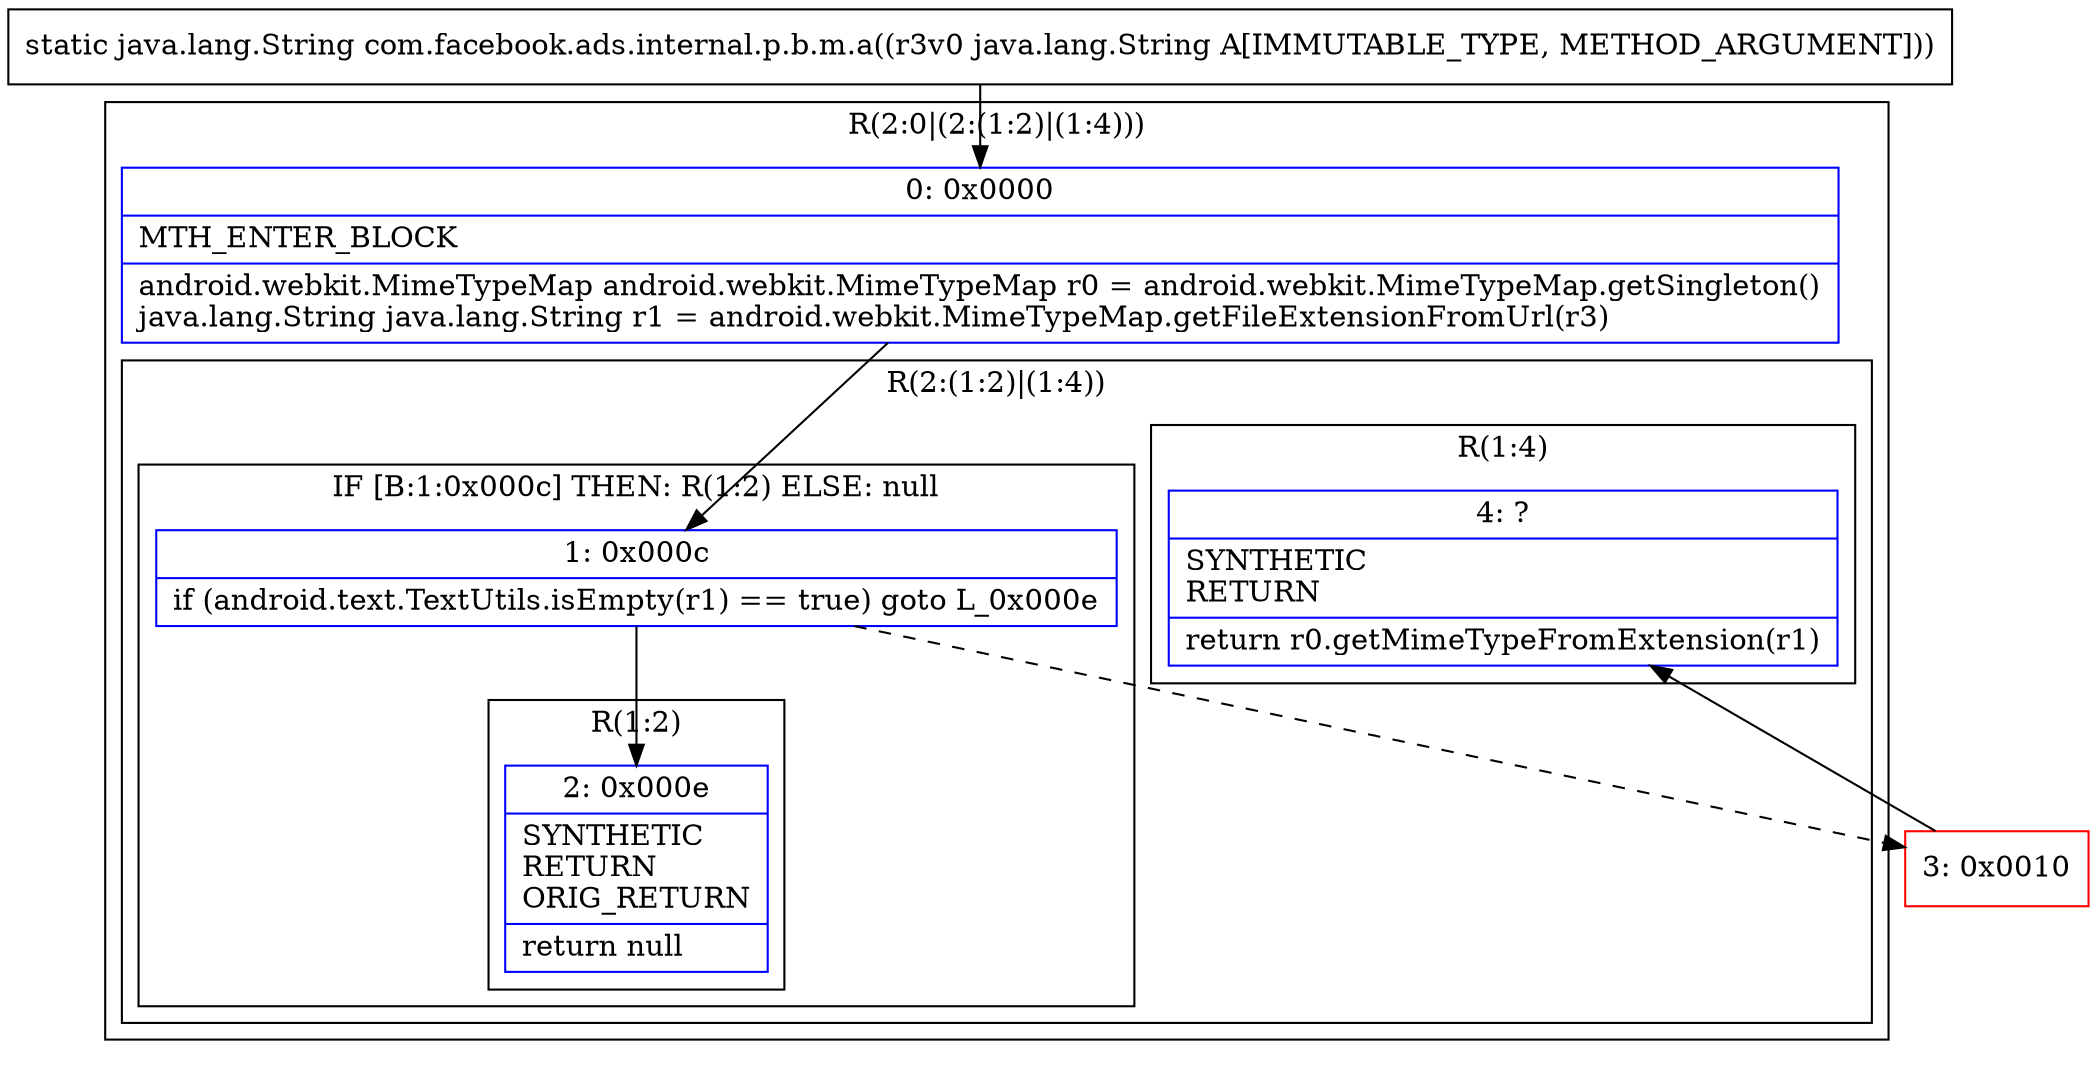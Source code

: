 digraph "CFG forcom.facebook.ads.internal.p.b.m.a(Ljava\/lang\/String;)Ljava\/lang\/String;" {
subgraph cluster_Region_1117315790 {
label = "R(2:0|(2:(1:2)|(1:4)))";
node [shape=record,color=blue];
Node_0 [shape=record,label="{0\:\ 0x0000|MTH_ENTER_BLOCK\l|android.webkit.MimeTypeMap android.webkit.MimeTypeMap r0 = android.webkit.MimeTypeMap.getSingleton()\ljava.lang.String java.lang.String r1 = android.webkit.MimeTypeMap.getFileExtensionFromUrl(r3)\l}"];
subgraph cluster_Region_1104798041 {
label = "R(2:(1:2)|(1:4))";
node [shape=record,color=blue];
subgraph cluster_IfRegion_854351794 {
label = "IF [B:1:0x000c] THEN: R(1:2) ELSE: null";
node [shape=record,color=blue];
Node_1 [shape=record,label="{1\:\ 0x000c|if (android.text.TextUtils.isEmpty(r1) == true) goto L_0x000e\l}"];
subgraph cluster_Region_1450380035 {
label = "R(1:2)";
node [shape=record,color=blue];
Node_2 [shape=record,label="{2\:\ 0x000e|SYNTHETIC\lRETURN\lORIG_RETURN\l|return null\l}"];
}
}
subgraph cluster_Region_1541941319 {
label = "R(1:4)";
node [shape=record,color=blue];
Node_4 [shape=record,label="{4\:\ ?|SYNTHETIC\lRETURN\l|return r0.getMimeTypeFromExtension(r1)\l}"];
}
}
}
Node_3 [shape=record,color=red,label="{3\:\ 0x0010}"];
MethodNode[shape=record,label="{static java.lang.String com.facebook.ads.internal.p.b.m.a((r3v0 java.lang.String A[IMMUTABLE_TYPE, METHOD_ARGUMENT])) }"];
MethodNode -> Node_0;
Node_0 -> Node_1;
Node_1 -> Node_2;
Node_1 -> Node_3[style=dashed];
Node_3 -> Node_4;
}

